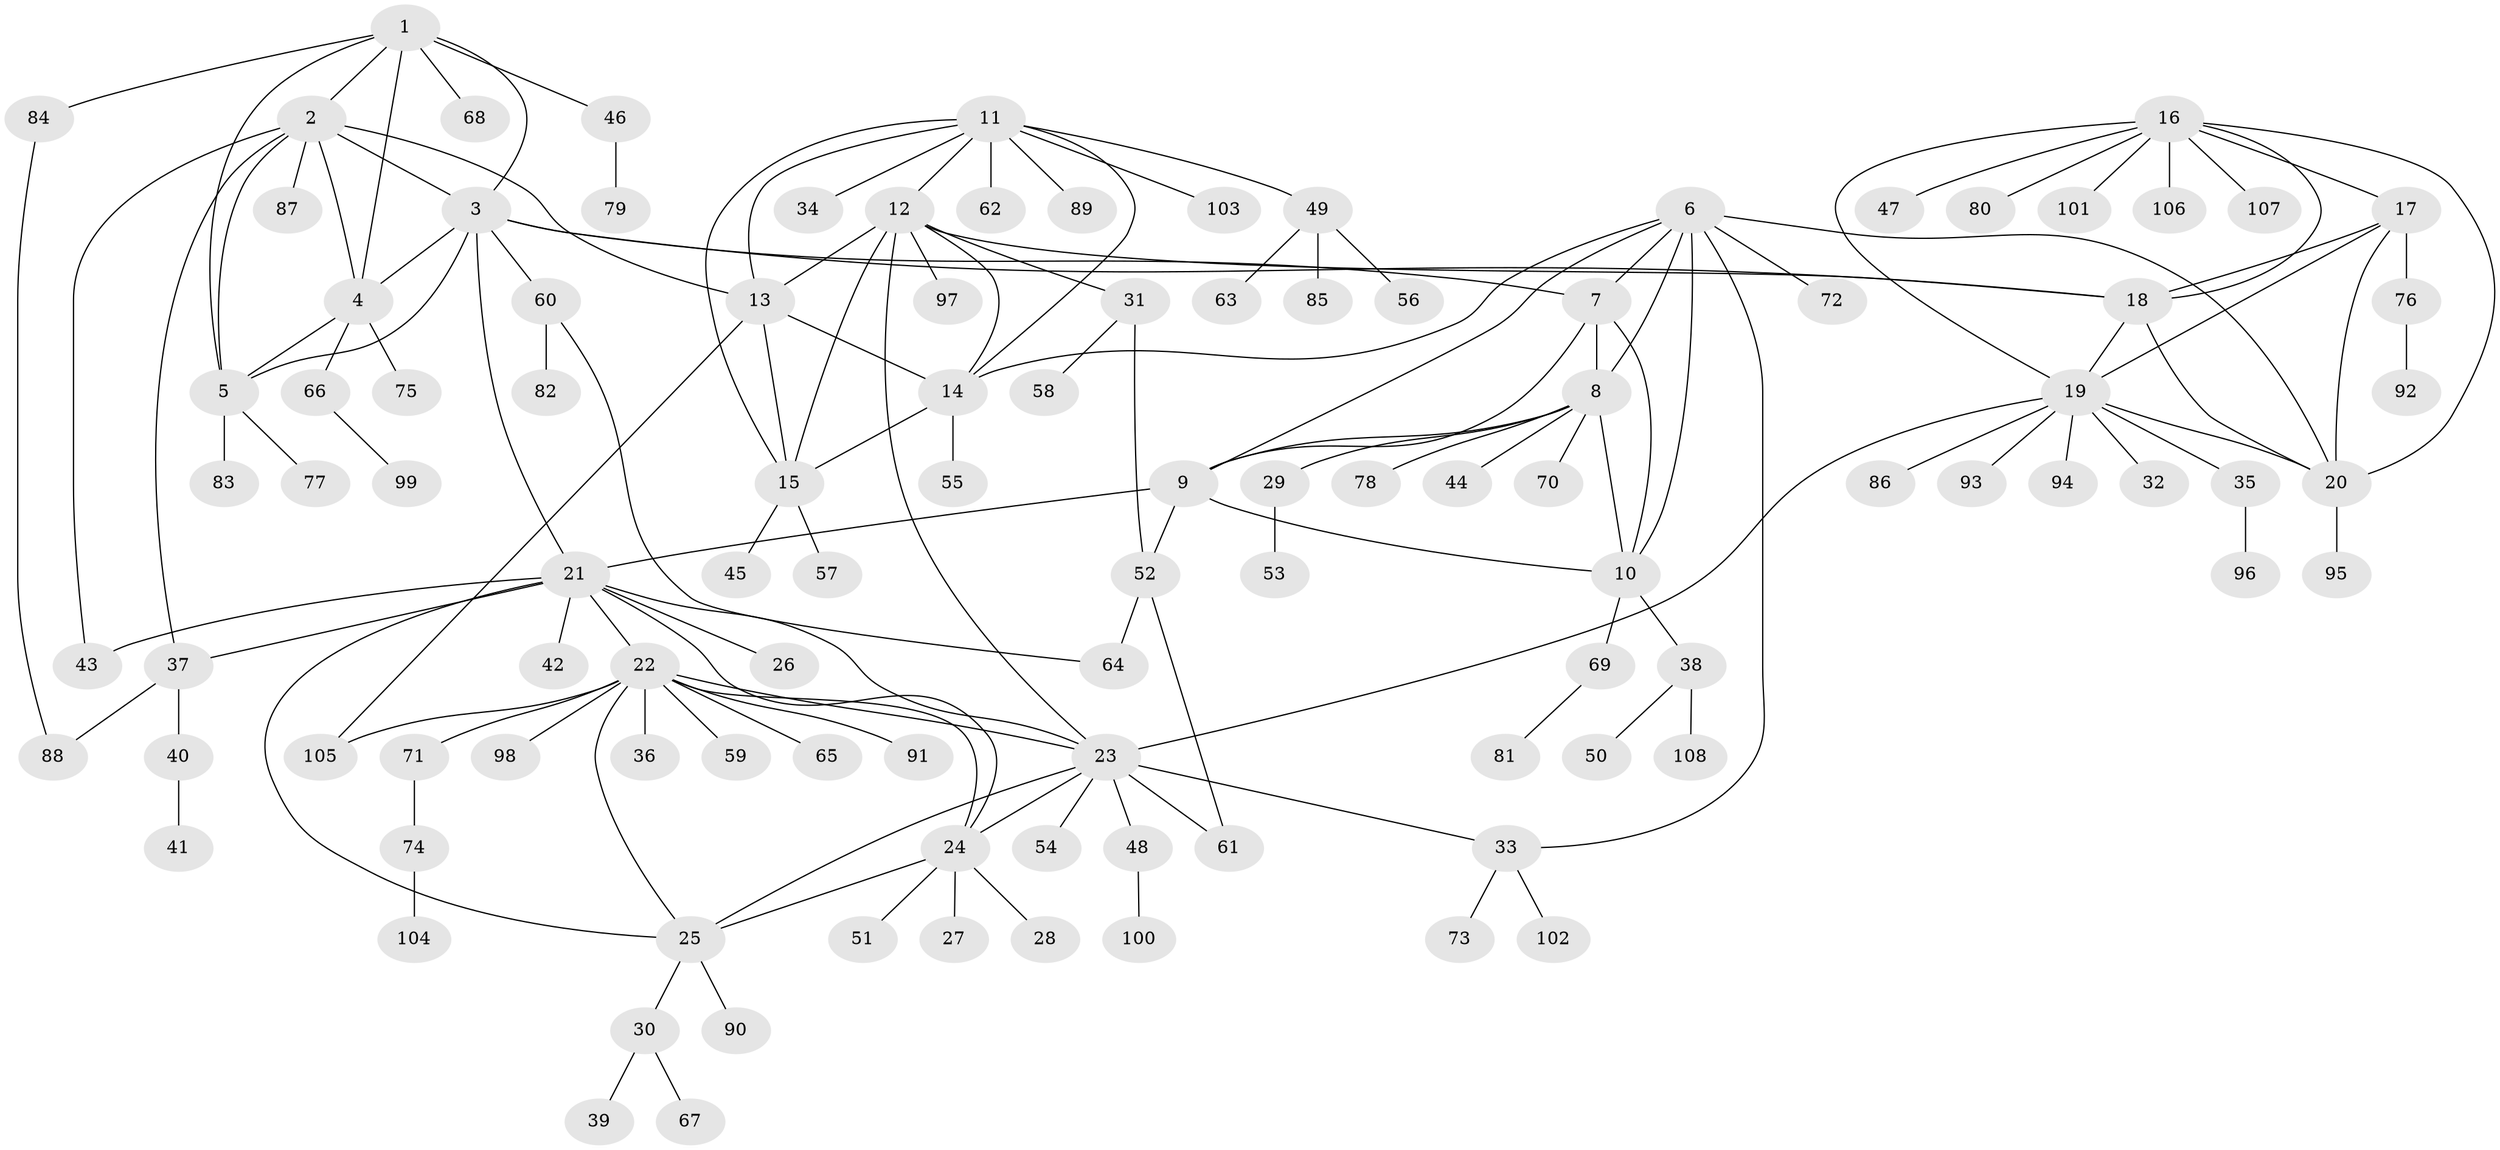 // coarse degree distribution, {6: 0.07692307692307693, 7: 0.06153846153846154, 8: 0.046153846153846156, 5: 0.09230769230769231, 4: 0.06153846153846154, 3: 0.046153846153846156, 9: 0.03076923076923077, 10: 0.015384615384615385, 1: 0.4461538461538462, 2: 0.12307692307692308}
// Generated by graph-tools (version 1.1) at 2025/52/03/04/25 22:52:31]
// undirected, 108 vertices, 151 edges
graph export_dot {
  node [color=gray90,style=filled];
  1;
  2;
  3;
  4;
  5;
  6;
  7;
  8;
  9;
  10;
  11;
  12;
  13;
  14;
  15;
  16;
  17;
  18;
  19;
  20;
  21;
  22;
  23;
  24;
  25;
  26;
  27;
  28;
  29;
  30;
  31;
  32;
  33;
  34;
  35;
  36;
  37;
  38;
  39;
  40;
  41;
  42;
  43;
  44;
  45;
  46;
  47;
  48;
  49;
  50;
  51;
  52;
  53;
  54;
  55;
  56;
  57;
  58;
  59;
  60;
  61;
  62;
  63;
  64;
  65;
  66;
  67;
  68;
  69;
  70;
  71;
  72;
  73;
  74;
  75;
  76;
  77;
  78;
  79;
  80;
  81;
  82;
  83;
  84;
  85;
  86;
  87;
  88;
  89;
  90;
  91;
  92;
  93;
  94;
  95;
  96;
  97;
  98;
  99;
  100;
  101;
  102;
  103;
  104;
  105;
  106;
  107;
  108;
  1 -- 2;
  1 -- 3;
  1 -- 4;
  1 -- 5;
  1 -- 46;
  1 -- 68;
  1 -- 84;
  2 -- 3;
  2 -- 4;
  2 -- 5;
  2 -- 13;
  2 -- 37;
  2 -- 43;
  2 -- 87;
  3 -- 4;
  3 -- 5;
  3 -- 7;
  3 -- 18;
  3 -- 21;
  3 -- 60;
  4 -- 5;
  4 -- 66;
  4 -- 75;
  5 -- 77;
  5 -- 83;
  6 -- 7;
  6 -- 8;
  6 -- 9;
  6 -- 10;
  6 -- 14;
  6 -- 20;
  6 -- 33;
  6 -- 72;
  7 -- 8;
  7 -- 9;
  7 -- 10;
  8 -- 9;
  8 -- 10;
  8 -- 29;
  8 -- 44;
  8 -- 70;
  8 -- 78;
  9 -- 10;
  9 -- 21;
  9 -- 52;
  10 -- 38;
  10 -- 69;
  11 -- 12;
  11 -- 13;
  11 -- 14;
  11 -- 15;
  11 -- 34;
  11 -- 49;
  11 -- 62;
  11 -- 89;
  11 -- 103;
  12 -- 13;
  12 -- 14;
  12 -- 15;
  12 -- 18;
  12 -- 23;
  12 -- 31;
  12 -- 97;
  13 -- 14;
  13 -- 15;
  13 -- 105;
  14 -- 15;
  14 -- 55;
  15 -- 45;
  15 -- 57;
  16 -- 17;
  16 -- 18;
  16 -- 19;
  16 -- 20;
  16 -- 47;
  16 -- 80;
  16 -- 101;
  16 -- 106;
  16 -- 107;
  17 -- 18;
  17 -- 19;
  17 -- 20;
  17 -- 76;
  18 -- 19;
  18 -- 20;
  19 -- 20;
  19 -- 23;
  19 -- 32;
  19 -- 35;
  19 -- 86;
  19 -- 93;
  19 -- 94;
  20 -- 95;
  21 -- 22;
  21 -- 23;
  21 -- 24;
  21 -- 25;
  21 -- 26;
  21 -- 37;
  21 -- 42;
  21 -- 43;
  22 -- 23;
  22 -- 24;
  22 -- 25;
  22 -- 36;
  22 -- 59;
  22 -- 65;
  22 -- 71;
  22 -- 91;
  22 -- 98;
  22 -- 105;
  23 -- 24;
  23 -- 25;
  23 -- 33;
  23 -- 48;
  23 -- 54;
  23 -- 61;
  24 -- 25;
  24 -- 27;
  24 -- 28;
  24 -- 51;
  25 -- 30;
  25 -- 90;
  29 -- 53;
  30 -- 39;
  30 -- 67;
  31 -- 52;
  31 -- 58;
  33 -- 73;
  33 -- 102;
  35 -- 96;
  37 -- 40;
  37 -- 88;
  38 -- 50;
  38 -- 108;
  40 -- 41;
  46 -- 79;
  48 -- 100;
  49 -- 56;
  49 -- 63;
  49 -- 85;
  52 -- 61;
  52 -- 64;
  60 -- 64;
  60 -- 82;
  66 -- 99;
  69 -- 81;
  71 -- 74;
  74 -- 104;
  76 -- 92;
  84 -- 88;
}
